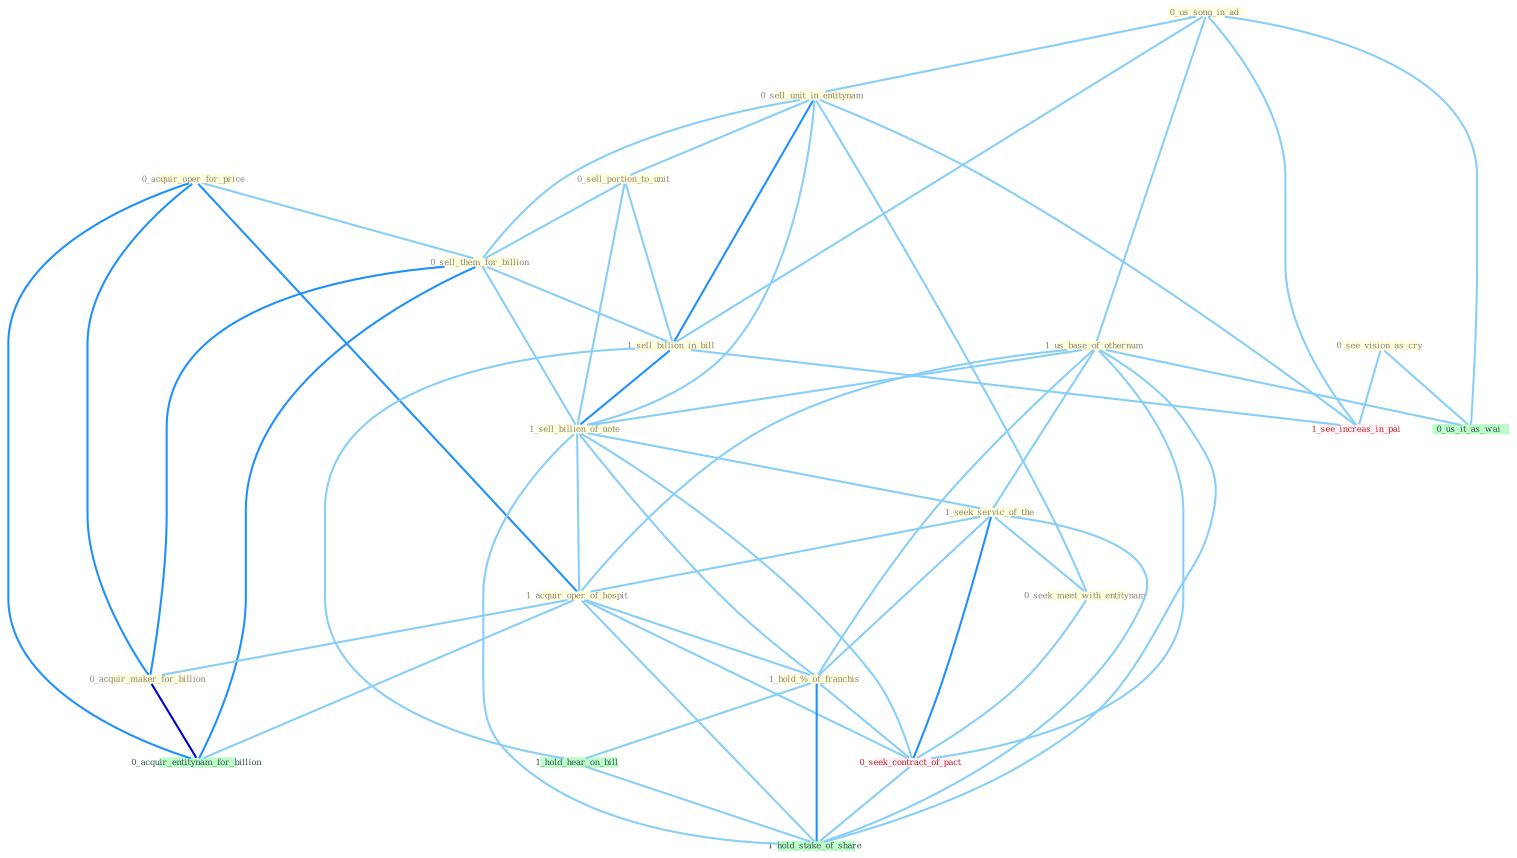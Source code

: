 Graph G{ 
    node
    [shape=polygon,style=filled,width=.5,height=.06,color="#BDFCC9",fixedsize=true,fontsize=4,
    fontcolor="#2f4f4f"];
    {node
    [color="#ffffe0", fontcolor="#8b7d6b"] "0_acquir_oper_for_price " "0_us_song_in_ad " "1_us_base_of_othernum " "0_sell_unit_in_entitynam " "0_sell_portion_to_unit " "0_sell_them_for_billion " "1_sell_billion_in_bill " "1_sell_billion_of_note " "1_seek_servic_of_the " "1_acquir_oper_of_hospit " "0_see_vision_as_cry " "0_seek_meet_with_entitynam " "1_hold_%_of_franchis " "0_acquir_maker_for_billion "}
{node [color="#fff0f5", fontcolor="#b22222"] "0_seek_contract_of_pact " "1_see_increas_in_pai "}
edge [color="#B0E2FF"];

	"0_acquir_oper_for_price " -- "0_sell_them_for_billion " [w="1", color="#87cefa" ];
	"0_acquir_oper_for_price " -- "1_acquir_oper_of_hospit " [w="2", color="#1e90ff" , len=0.8];
	"0_acquir_oper_for_price " -- "0_acquir_maker_for_billion " [w="2", color="#1e90ff" , len=0.8];
	"0_acquir_oper_for_price " -- "0_acquir_entitynam_for_billion " [w="2", color="#1e90ff" , len=0.8];
	"0_us_song_in_ad " -- "1_us_base_of_othernum " [w="1", color="#87cefa" ];
	"0_us_song_in_ad " -- "0_sell_unit_in_entitynam " [w="1", color="#87cefa" ];
	"0_us_song_in_ad " -- "1_sell_billion_in_bill " [w="1", color="#87cefa" ];
	"0_us_song_in_ad " -- "0_us_it_as_wai " [w="1", color="#87cefa" ];
	"0_us_song_in_ad " -- "1_see_increas_in_pai " [w="1", color="#87cefa" ];
	"1_us_base_of_othernum " -- "1_sell_billion_of_note " [w="1", color="#87cefa" ];
	"1_us_base_of_othernum " -- "1_seek_servic_of_the " [w="1", color="#87cefa" ];
	"1_us_base_of_othernum " -- "1_acquir_oper_of_hospit " [w="1", color="#87cefa" ];
	"1_us_base_of_othernum " -- "1_hold_%_of_franchis " [w="1", color="#87cefa" ];
	"1_us_base_of_othernum " -- "0_seek_contract_of_pact " [w="1", color="#87cefa" ];
	"1_us_base_of_othernum " -- "0_us_it_as_wai " [w="1", color="#87cefa" ];
	"1_us_base_of_othernum " -- "1_hold_stake_of_share " [w="1", color="#87cefa" ];
	"0_sell_unit_in_entitynam " -- "0_sell_portion_to_unit " [w="1", color="#87cefa" ];
	"0_sell_unit_in_entitynam " -- "0_sell_them_for_billion " [w="1", color="#87cefa" ];
	"0_sell_unit_in_entitynam " -- "1_sell_billion_in_bill " [w="2", color="#1e90ff" , len=0.8];
	"0_sell_unit_in_entitynam " -- "1_sell_billion_of_note " [w="1", color="#87cefa" ];
	"0_sell_unit_in_entitynam " -- "0_seek_meet_with_entitynam " [w="1", color="#87cefa" ];
	"0_sell_unit_in_entitynam " -- "1_see_increas_in_pai " [w="1", color="#87cefa" ];
	"0_sell_portion_to_unit " -- "0_sell_them_for_billion " [w="1", color="#87cefa" ];
	"0_sell_portion_to_unit " -- "1_sell_billion_in_bill " [w="1", color="#87cefa" ];
	"0_sell_portion_to_unit " -- "1_sell_billion_of_note " [w="1", color="#87cefa" ];
	"0_sell_them_for_billion " -- "1_sell_billion_in_bill " [w="1", color="#87cefa" ];
	"0_sell_them_for_billion " -- "1_sell_billion_of_note " [w="1", color="#87cefa" ];
	"0_sell_them_for_billion " -- "0_acquir_maker_for_billion " [w="2", color="#1e90ff" , len=0.8];
	"0_sell_them_for_billion " -- "0_acquir_entitynam_for_billion " [w="2", color="#1e90ff" , len=0.8];
	"1_sell_billion_in_bill " -- "1_sell_billion_of_note " [w="2", color="#1e90ff" , len=0.8];
	"1_sell_billion_in_bill " -- "1_see_increas_in_pai " [w="1", color="#87cefa" ];
	"1_sell_billion_in_bill " -- "1_hold_hear_on_bill " [w="1", color="#87cefa" ];
	"1_sell_billion_of_note " -- "1_seek_servic_of_the " [w="1", color="#87cefa" ];
	"1_sell_billion_of_note " -- "1_acquir_oper_of_hospit " [w="1", color="#87cefa" ];
	"1_sell_billion_of_note " -- "1_hold_%_of_franchis " [w="1", color="#87cefa" ];
	"1_sell_billion_of_note " -- "0_seek_contract_of_pact " [w="1", color="#87cefa" ];
	"1_sell_billion_of_note " -- "1_hold_stake_of_share " [w="1", color="#87cefa" ];
	"1_seek_servic_of_the " -- "1_acquir_oper_of_hospit " [w="1", color="#87cefa" ];
	"1_seek_servic_of_the " -- "0_seek_meet_with_entitynam " [w="1", color="#87cefa" ];
	"1_seek_servic_of_the " -- "1_hold_%_of_franchis " [w="1", color="#87cefa" ];
	"1_seek_servic_of_the " -- "0_seek_contract_of_pact " [w="2", color="#1e90ff" , len=0.8];
	"1_seek_servic_of_the " -- "1_hold_stake_of_share " [w="1", color="#87cefa" ];
	"1_acquir_oper_of_hospit " -- "1_hold_%_of_franchis " [w="1", color="#87cefa" ];
	"1_acquir_oper_of_hospit " -- "0_acquir_maker_for_billion " [w="1", color="#87cefa" ];
	"1_acquir_oper_of_hospit " -- "0_seek_contract_of_pact " [w="1", color="#87cefa" ];
	"1_acquir_oper_of_hospit " -- "0_acquir_entitynam_for_billion " [w="1", color="#87cefa" ];
	"1_acquir_oper_of_hospit " -- "1_hold_stake_of_share " [w="1", color="#87cefa" ];
	"0_see_vision_as_cry " -- "0_us_it_as_wai " [w="1", color="#87cefa" ];
	"0_see_vision_as_cry " -- "1_see_increas_in_pai " [w="1", color="#87cefa" ];
	"0_seek_meet_with_entitynam " -- "0_seek_contract_of_pact " [w="1", color="#87cefa" ];
	"1_hold_%_of_franchis " -- "0_seek_contract_of_pact " [w="1", color="#87cefa" ];
	"1_hold_%_of_franchis " -- "1_hold_hear_on_bill " [w="1", color="#87cefa" ];
	"1_hold_%_of_franchis " -- "1_hold_stake_of_share " [w="2", color="#1e90ff" , len=0.8];
	"0_acquir_maker_for_billion " -- "0_acquir_entitynam_for_billion " [w="3", color="#0000cd" , len=0.6];
	"0_seek_contract_of_pact " -- "1_hold_stake_of_share " [w="1", color="#87cefa" ];
	"1_hold_hear_on_bill " -- "1_hold_stake_of_share " [w="1", color="#87cefa" ];
}